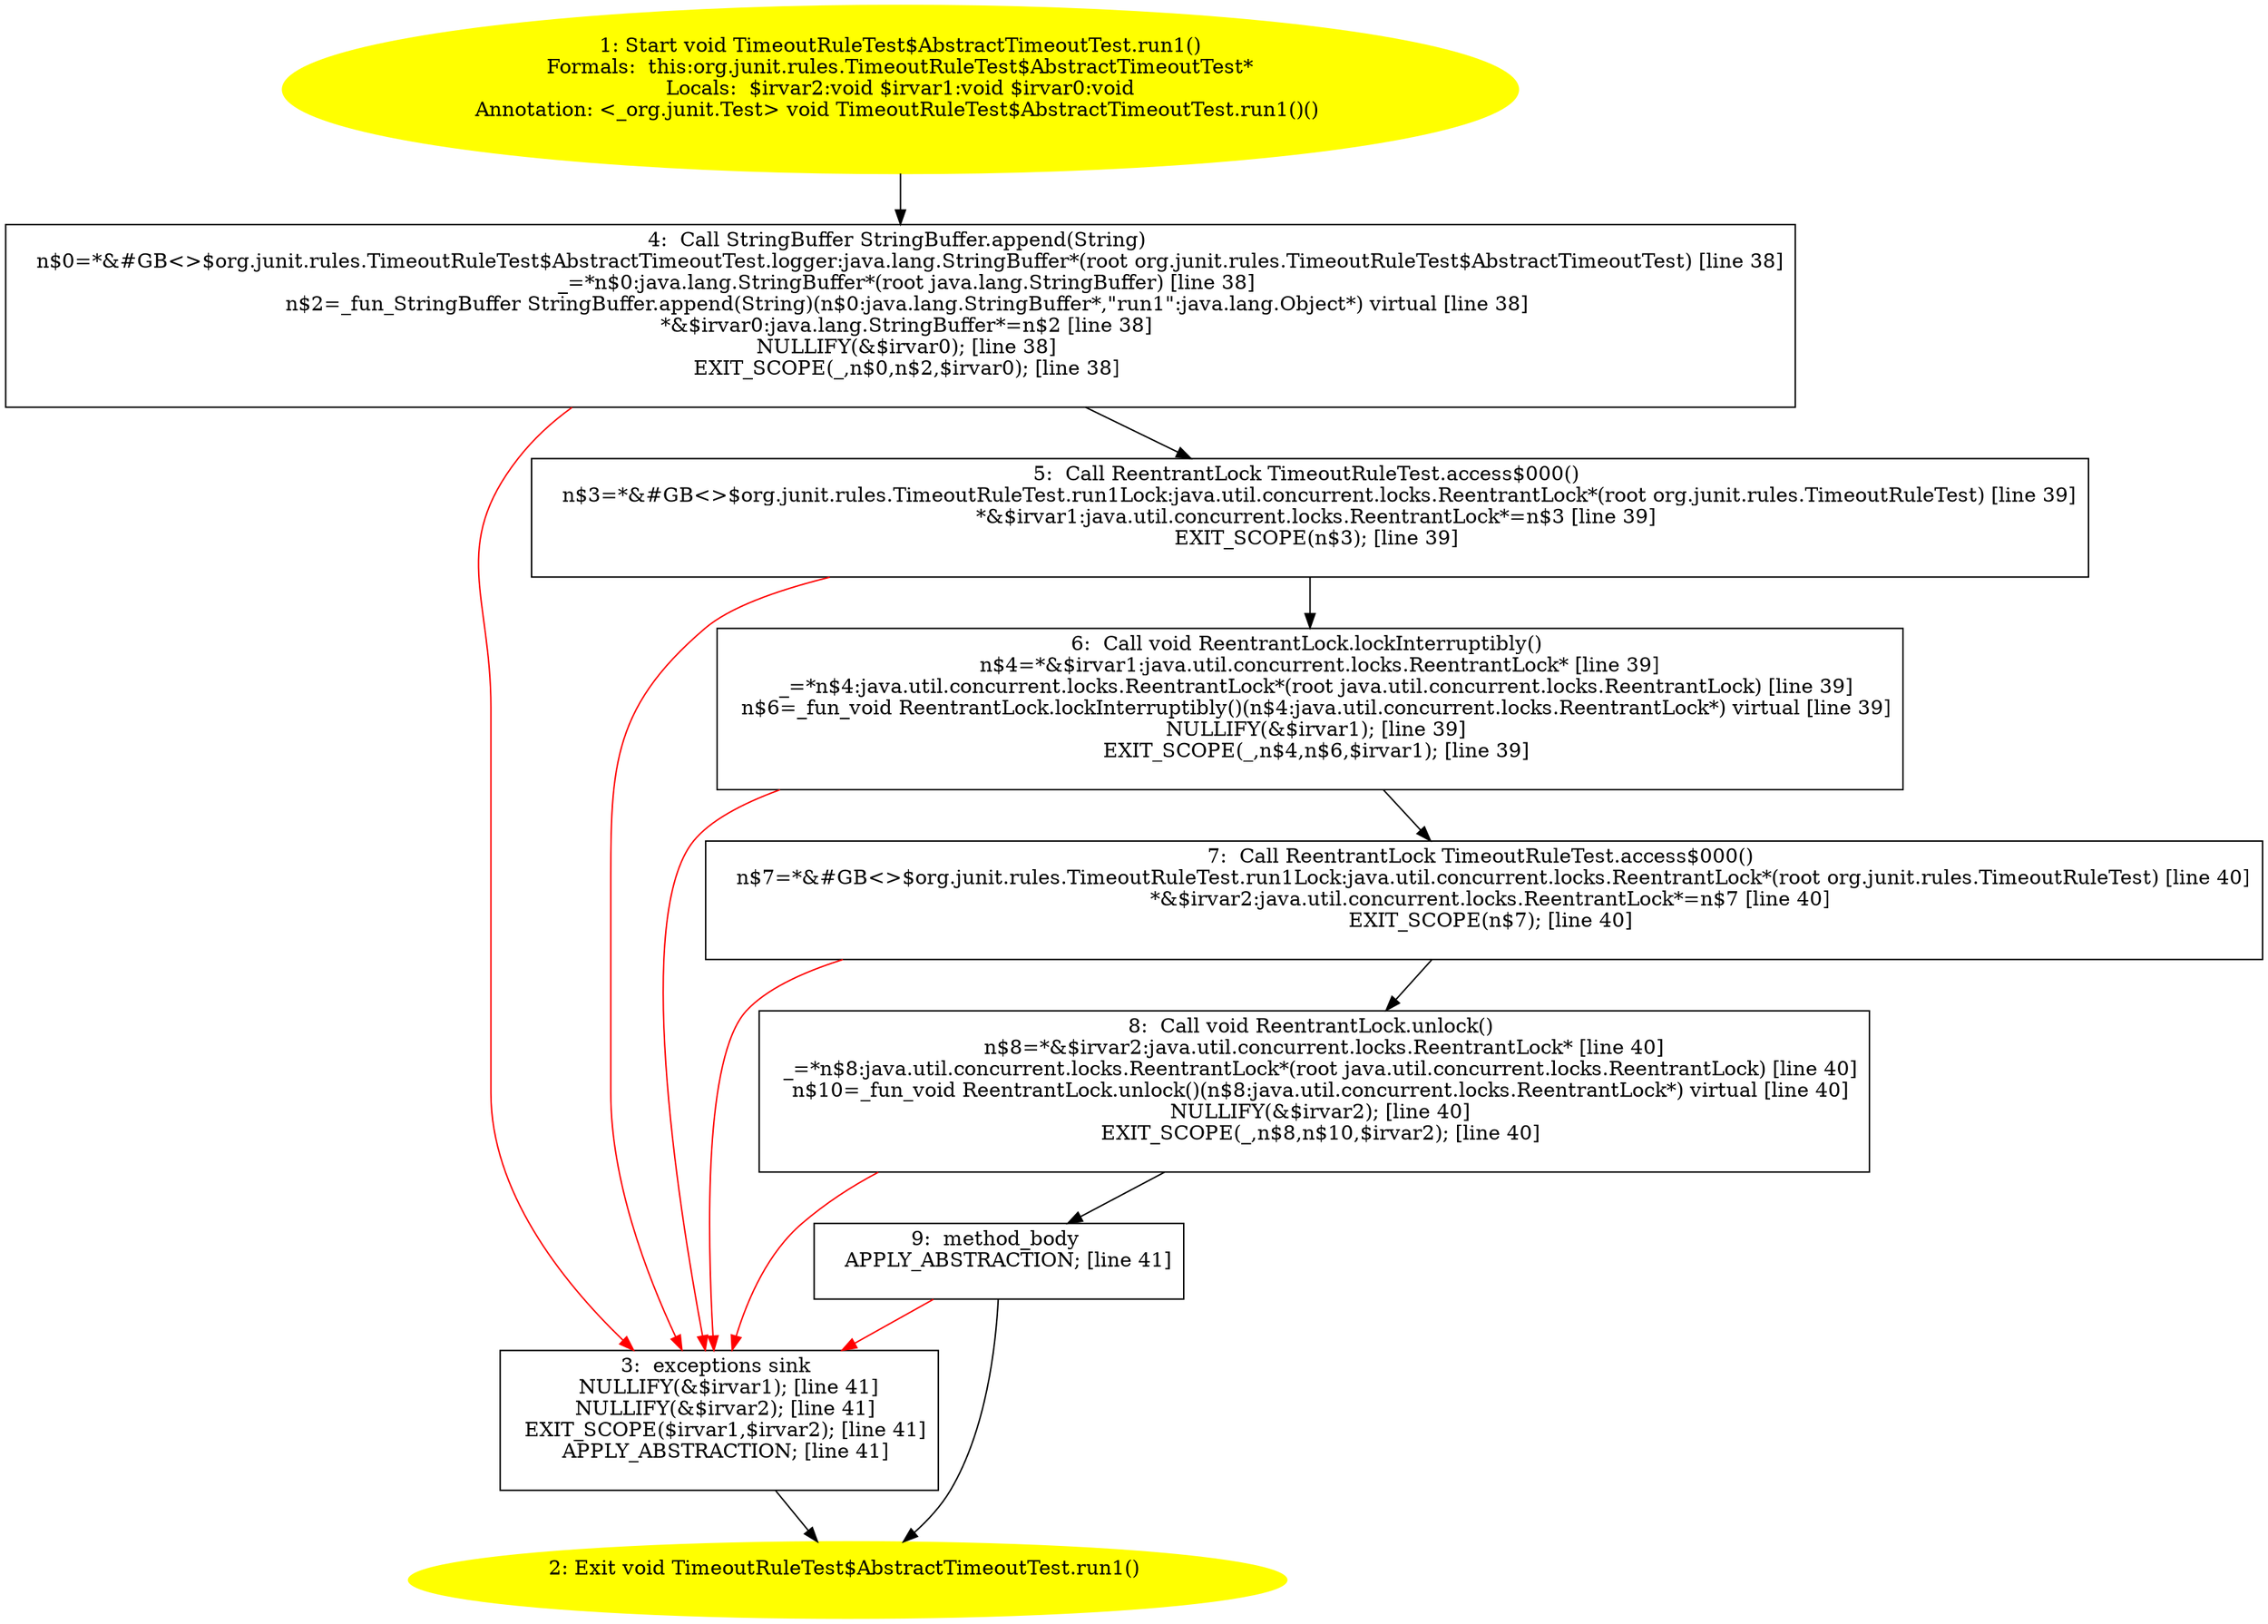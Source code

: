 /* @generated */
digraph cfg {
"org.junit.rules.TimeoutRuleTest$AbstractTimeoutTest.run1():void.2570d017ce7a7c17b2c77bc33c363d47_1" [label="1: Start void TimeoutRuleTest$AbstractTimeoutTest.run1()\nFormals:  this:org.junit.rules.TimeoutRuleTest$AbstractTimeoutTest*\nLocals:  $irvar2:void $irvar1:void $irvar0:void\nAnnotation: <_org.junit.Test> void TimeoutRuleTest$AbstractTimeoutTest.run1()() \n  " color=yellow style=filled]
	

	 "org.junit.rules.TimeoutRuleTest$AbstractTimeoutTest.run1():void.2570d017ce7a7c17b2c77bc33c363d47_1" -> "org.junit.rules.TimeoutRuleTest$AbstractTimeoutTest.run1():void.2570d017ce7a7c17b2c77bc33c363d47_4" ;
"org.junit.rules.TimeoutRuleTest$AbstractTimeoutTest.run1():void.2570d017ce7a7c17b2c77bc33c363d47_2" [label="2: Exit void TimeoutRuleTest$AbstractTimeoutTest.run1() \n  " color=yellow style=filled]
	

"org.junit.rules.TimeoutRuleTest$AbstractTimeoutTest.run1():void.2570d017ce7a7c17b2c77bc33c363d47_3" [label="3:  exceptions sink \n   NULLIFY(&$irvar1); [line 41]\n  NULLIFY(&$irvar2); [line 41]\n  EXIT_SCOPE($irvar1,$irvar2); [line 41]\n  APPLY_ABSTRACTION; [line 41]\n " shape="box"]
	

	 "org.junit.rules.TimeoutRuleTest$AbstractTimeoutTest.run1():void.2570d017ce7a7c17b2c77bc33c363d47_3" -> "org.junit.rules.TimeoutRuleTest$AbstractTimeoutTest.run1():void.2570d017ce7a7c17b2c77bc33c363d47_2" ;
"org.junit.rules.TimeoutRuleTest$AbstractTimeoutTest.run1():void.2570d017ce7a7c17b2c77bc33c363d47_4" [label="4:  Call StringBuffer StringBuffer.append(String) \n   n$0=*&#GB<>$org.junit.rules.TimeoutRuleTest$AbstractTimeoutTest.logger:java.lang.StringBuffer*(root org.junit.rules.TimeoutRuleTest$AbstractTimeoutTest) [line 38]\n  _=*n$0:java.lang.StringBuffer*(root java.lang.StringBuffer) [line 38]\n  n$2=_fun_StringBuffer StringBuffer.append(String)(n$0:java.lang.StringBuffer*,\"run1\":java.lang.Object*) virtual [line 38]\n  *&$irvar0:java.lang.StringBuffer*=n$2 [line 38]\n  NULLIFY(&$irvar0); [line 38]\n  EXIT_SCOPE(_,n$0,n$2,$irvar0); [line 38]\n " shape="box"]
	

	 "org.junit.rules.TimeoutRuleTest$AbstractTimeoutTest.run1():void.2570d017ce7a7c17b2c77bc33c363d47_4" -> "org.junit.rules.TimeoutRuleTest$AbstractTimeoutTest.run1():void.2570d017ce7a7c17b2c77bc33c363d47_5" ;
	 "org.junit.rules.TimeoutRuleTest$AbstractTimeoutTest.run1():void.2570d017ce7a7c17b2c77bc33c363d47_4" -> "org.junit.rules.TimeoutRuleTest$AbstractTimeoutTest.run1():void.2570d017ce7a7c17b2c77bc33c363d47_3" [color="red" ];
"org.junit.rules.TimeoutRuleTest$AbstractTimeoutTest.run1():void.2570d017ce7a7c17b2c77bc33c363d47_5" [label="5:  Call ReentrantLock TimeoutRuleTest.access$000() \n   n$3=*&#GB<>$org.junit.rules.TimeoutRuleTest.run1Lock:java.util.concurrent.locks.ReentrantLock*(root org.junit.rules.TimeoutRuleTest) [line 39]\n  *&$irvar1:java.util.concurrent.locks.ReentrantLock*=n$3 [line 39]\n  EXIT_SCOPE(n$3); [line 39]\n " shape="box"]
	

	 "org.junit.rules.TimeoutRuleTest$AbstractTimeoutTest.run1():void.2570d017ce7a7c17b2c77bc33c363d47_5" -> "org.junit.rules.TimeoutRuleTest$AbstractTimeoutTest.run1():void.2570d017ce7a7c17b2c77bc33c363d47_6" ;
	 "org.junit.rules.TimeoutRuleTest$AbstractTimeoutTest.run1():void.2570d017ce7a7c17b2c77bc33c363d47_5" -> "org.junit.rules.TimeoutRuleTest$AbstractTimeoutTest.run1():void.2570d017ce7a7c17b2c77bc33c363d47_3" [color="red" ];
"org.junit.rules.TimeoutRuleTest$AbstractTimeoutTest.run1():void.2570d017ce7a7c17b2c77bc33c363d47_6" [label="6:  Call void ReentrantLock.lockInterruptibly() \n   n$4=*&$irvar1:java.util.concurrent.locks.ReentrantLock* [line 39]\n  _=*n$4:java.util.concurrent.locks.ReentrantLock*(root java.util.concurrent.locks.ReentrantLock) [line 39]\n  n$6=_fun_void ReentrantLock.lockInterruptibly()(n$4:java.util.concurrent.locks.ReentrantLock*) virtual [line 39]\n  NULLIFY(&$irvar1); [line 39]\n  EXIT_SCOPE(_,n$4,n$6,$irvar1); [line 39]\n " shape="box"]
	

	 "org.junit.rules.TimeoutRuleTest$AbstractTimeoutTest.run1():void.2570d017ce7a7c17b2c77bc33c363d47_6" -> "org.junit.rules.TimeoutRuleTest$AbstractTimeoutTest.run1():void.2570d017ce7a7c17b2c77bc33c363d47_7" ;
	 "org.junit.rules.TimeoutRuleTest$AbstractTimeoutTest.run1():void.2570d017ce7a7c17b2c77bc33c363d47_6" -> "org.junit.rules.TimeoutRuleTest$AbstractTimeoutTest.run1():void.2570d017ce7a7c17b2c77bc33c363d47_3" [color="red" ];
"org.junit.rules.TimeoutRuleTest$AbstractTimeoutTest.run1():void.2570d017ce7a7c17b2c77bc33c363d47_7" [label="7:  Call ReentrantLock TimeoutRuleTest.access$000() \n   n$7=*&#GB<>$org.junit.rules.TimeoutRuleTest.run1Lock:java.util.concurrent.locks.ReentrantLock*(root org.junit.rules.TimeoutRuleTest) [line 40]\n  *&$irvar2:java.util.concurrent.locks.ReentrantLock*=n$7 [line 40]\n  EXIT_SCOPE(n$7); [line 40]\n " shape="box"]
	

	 "org.junit.rules.TimeoutRuleTest$AbstractTimeoutTest.run1():void.2570d017ce7a7c17b2c77bc33c363d47_7" -> "org.junit.rules.TimeoutRuleTest$AbstractTimeoutTest.run1():void.2570d017ce7a7c17b2c77bc33c363d47_8" ;
	 "org.junit.rules.TimeoutRuleTest$AbstractTimeoutTest.run1():void.2570d017ce7a7c17b2c77bc33c363d47_7" -> "org.junit.rules.TimeoutRuleTest$AbstractTimeoutTest.run1():void.2570d017ce7a7c17b2c77bc33c363d47_3" [color="red" ];
"org.junit.rules.TimeoutRuleTest$AbstractTimeoutTest.run1():void.2570d017ce7a7c17b2c77bc33c363d47_8" [label="8:  Call void ReentrantLock.unlock() \n   n$8=*&$irvar2:java.util.concurrent.locks.ReentrantLock* [line 40]\n  _=*n$8:java.util.concurrent.locks.ReentrantLock*(root java.util.concurrent.locks.ReentrantLock) [line 40]\n  n$10=_fun_void ReentrantLock.unlock()(n$8:java.util.concurrent.locks.ReentrantLock*) virtual [line 40]\n  NULLIFY(&$irvar2); [line 40]\n  EXIT_SCOPE(_,n$8,n$10,$irvar2); [line 40]\n " shape="box"]
	

	 "org.junit.rules.TimeoutRuleTest$AbstractTimeoutTest.run1():void.2570d017ce7a7c17b2c77bc33c363d47_8" -> "org.junit.rules.TimeoutRuleTest$AbstractTimeoutTest.run1():void.2570d017ce7a7c17b2c77bc33c363d47_9" ;
	 "org.junit.rules.TimeoutRuleTest$AbstractTimeoutTest.run1():void.2570d017ce7a7c17b2c77bc33c363d47_8" -> "org.junit.rules.TimeoutRuleTest$AbstractTimeoutTest.run1():void.2570d017ce7a7c17b2c77bc33c363d47_3" [color="red" ];
"org.junit.rules.TimeoutRuleTest$AbstractTimeoutTest.run1():void.2570d017ce7a7c17b2c77bc33c363d47_9" [label="9:  method_body \n   APPLY_ABSTRACTION; [line 41]\n " shape="box"]
	

	 "org.junit.rules.TimeoutRuleTest$AbstractTimeoutTest.run1():void.2570d017ce7a7c17b2c77bc33c363d47_9" -> "org.junit.rules.TimeoutRuleTest$AbstractTimeoutTest.run1():void.2570d017ce7a7c17b2c77bc33c363d47_2" ;
	 "org.junit.rules.TimeoutRuleTest$AbstractTimeoutTest.run1():void.2570d017ce7a7c17b2c77bc33c363d47_9" -> "org.junit.rules.TimeoutRuleTest$AbstractTimeoutTest.run1():void.2570d017ce7a7c17b2c77bc33c363d47_3" [color="red" ];
}
